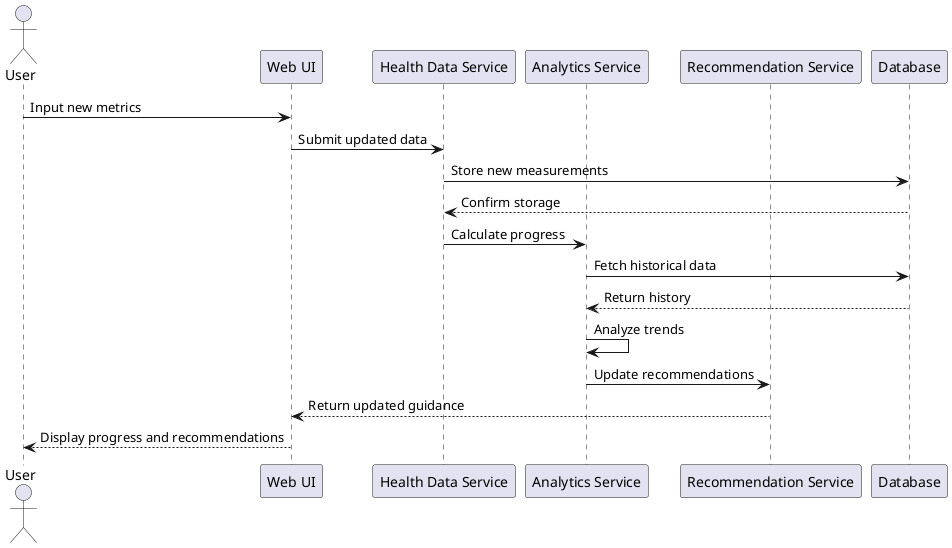 
@startuml Progress Tracking
actor User
participant "Web UI" as UI
participant "Health Data Service" as HDS
participant "Analytics Service" as AS
participant "Recommendation Service" as RS
participant "Database" as DB

User -> UI: Input new metrics
UI -> HDS: Submit updated data
HDS -> DB: Store new measurements
DB --> HDS: Confirm storage
HDS -> AS: Calculate progress
AS -> DB: Fetch historical data
DB --> AS: Return history
AS -> AS: Analyze trends
AS -> RS: Update recommendations
RS --> UI: Return updated guidance
UI --> User: Display progress and recommendations
@enduml

